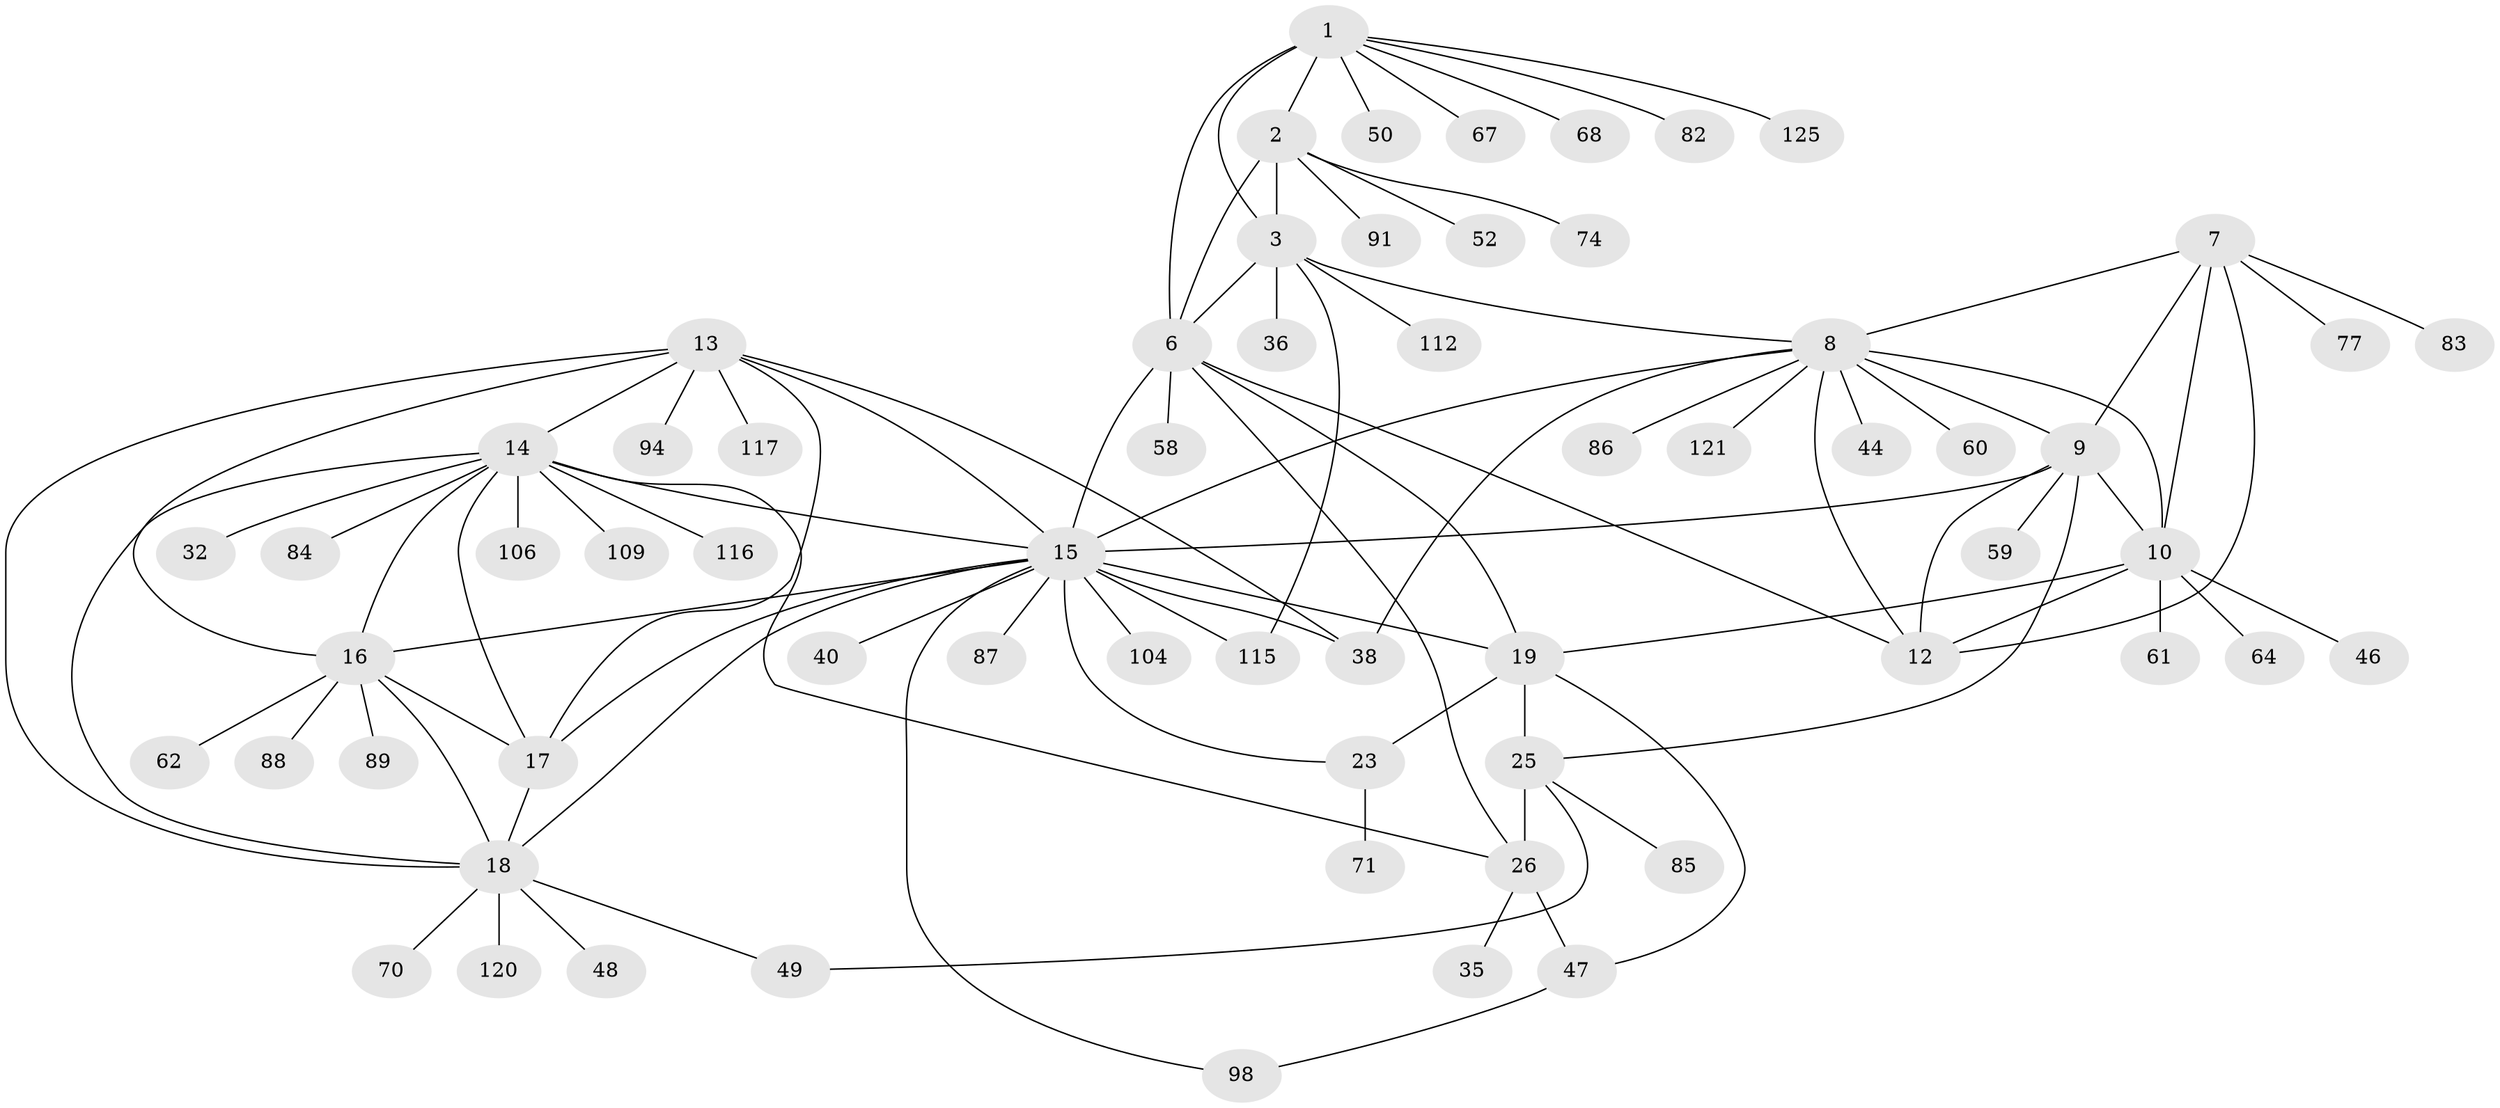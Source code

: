 // original degree distribution, {11: 0.023255813953488372, 6: 0.03875968992248062, 10: 0.023255813953488372, 7: 0.05426356589147287, 13: 0.031007751937984496, 8: 0.03875968992248062, 9: 0.015503875968992248, 12: 0.007751937984496124, 1: 0.6124031007751938, 2: 0.13178294573643412, 3: 0.023255813953488372}
// Generated by graph-tools (version 1.1) at 2025/15/03/09/25 04:15:46]
// undirected, 64 vertices, 97 edges
graph export_dot {
graph [start="1"]
  node [color=gray90,style=filled];
  1 [super="+34"];
  2 [super="+4"];
  3 [super="+33"];
  6 [super="+55+92+81+54"];
  7;
  8 [super="+45"];
  9 [super="+107+11+57"];
  10;
  12;
  13;
  14 [super="+31"];
  15 [super="+21"];
  16;
  17 [super="+42+99+101+76+39+72"];
  18;
  19 [super="+24+20+65"];
  23;
  25 [super="+63+27"];
  26 [super="+73+29+119"];
  32;
  35 [super="+100"];
  36;
  38 [super="+41"];
  40;
  44;
  46 [super="+51"];
  47;
  48;
  49;
  50;
  52;
  58;
  59;
  60;
  61;
  62;
  64;
  67;
  68 [super="+126+124"];
  70;
  71;
  74;
  77;
  82;
  83;
  84;
  85;
  86;
  87;
  88;
  89;
  91;
  94 [super="+118"];
  98;
  104;
  106;
  109;
  112;
  115 [super="+128"];
  116;
  117;
  120;
  121;
  125;
  1 -- 2 [weight=3];
  1 -- 3;
  1 -- 6;
  1 -- 50;
  1 -- 67;
  1 -- 68;
  1 -- 82;
  1 -- 125;
  2 -- 3 [weight=3];
  2 -- 6 [weight=3];
  2 -- 91;
  2 -- 52;
  2 -- 74;
  3 -- 6;
  3 -- 8;
  3 -- 36;
  3 -- 112;
  3 -- 115;
  6 -- 15;
  6 -- 58;
  6 -- 26;
  6 -- 12;
  6 -- 19;
  7 -- 8;
  7 -- 9 [weight=2];
  7 -- 10;
  7 -- 12;
  7 -- 77;
  7 -- 83;
  8 -- 9 [weight=2];
  8 -- 10;
  8 -- 12;
  8 -- 15;
  8 -- 38;
  8 -- 44;
  8 -- 60;
  8 -- 86;
  8 -- 121;
  9 -- 10 [weight=2];
  9 -- 12 [weight=2];
  9 -- 59;
  9 -- 15 [weight=2];
  9 -- 25;
  10 -- 12;
  10 -- 19;
  10 -- 46;
  10 -- 61;
  10 -- 64;
  13 -- 14;
  13 -- 15;
  13 -- 16;
  13 -- 17;
  13 -- 18;
  13 -- 94;
  13 -- 117;
  13 -- 38;
  14 -- 15;
  14 -- 16;
  14 -- 17;
  14 -- 18;
  14 -- 32;
  14 -- 84;
  14 -- 106;
  14 -- 109;
  14 -- 116;
  14 -- 26;
  15 -- 16;
  15 -- 17;
  15 -- 18;
  15 -- 40;
  15 -- 87;
  15 -- 98;
  15 -- 104;
  15 -- 115;
  15 -- 19 [weight=4];
  15 -- 38;
  15 -- 23;
  16 -- 17;
  16 -- 18;
  16 -- 62;
  16 -- 88;
  16 -- 89;
  17 -- 18;
  18 -- 48;
  18 -- 49;
  18 -- 70;
  18 -- 120;
  19 -- 23 [weight=4];
  19 -- 47;
  19 -- 25;
  23 -- 71;
  25 -- 26 [weight=9];
  25 -- 85;
  25 -- 49;
  26 -- 35;
  26 -- 47;
  47 -- 98;
}
